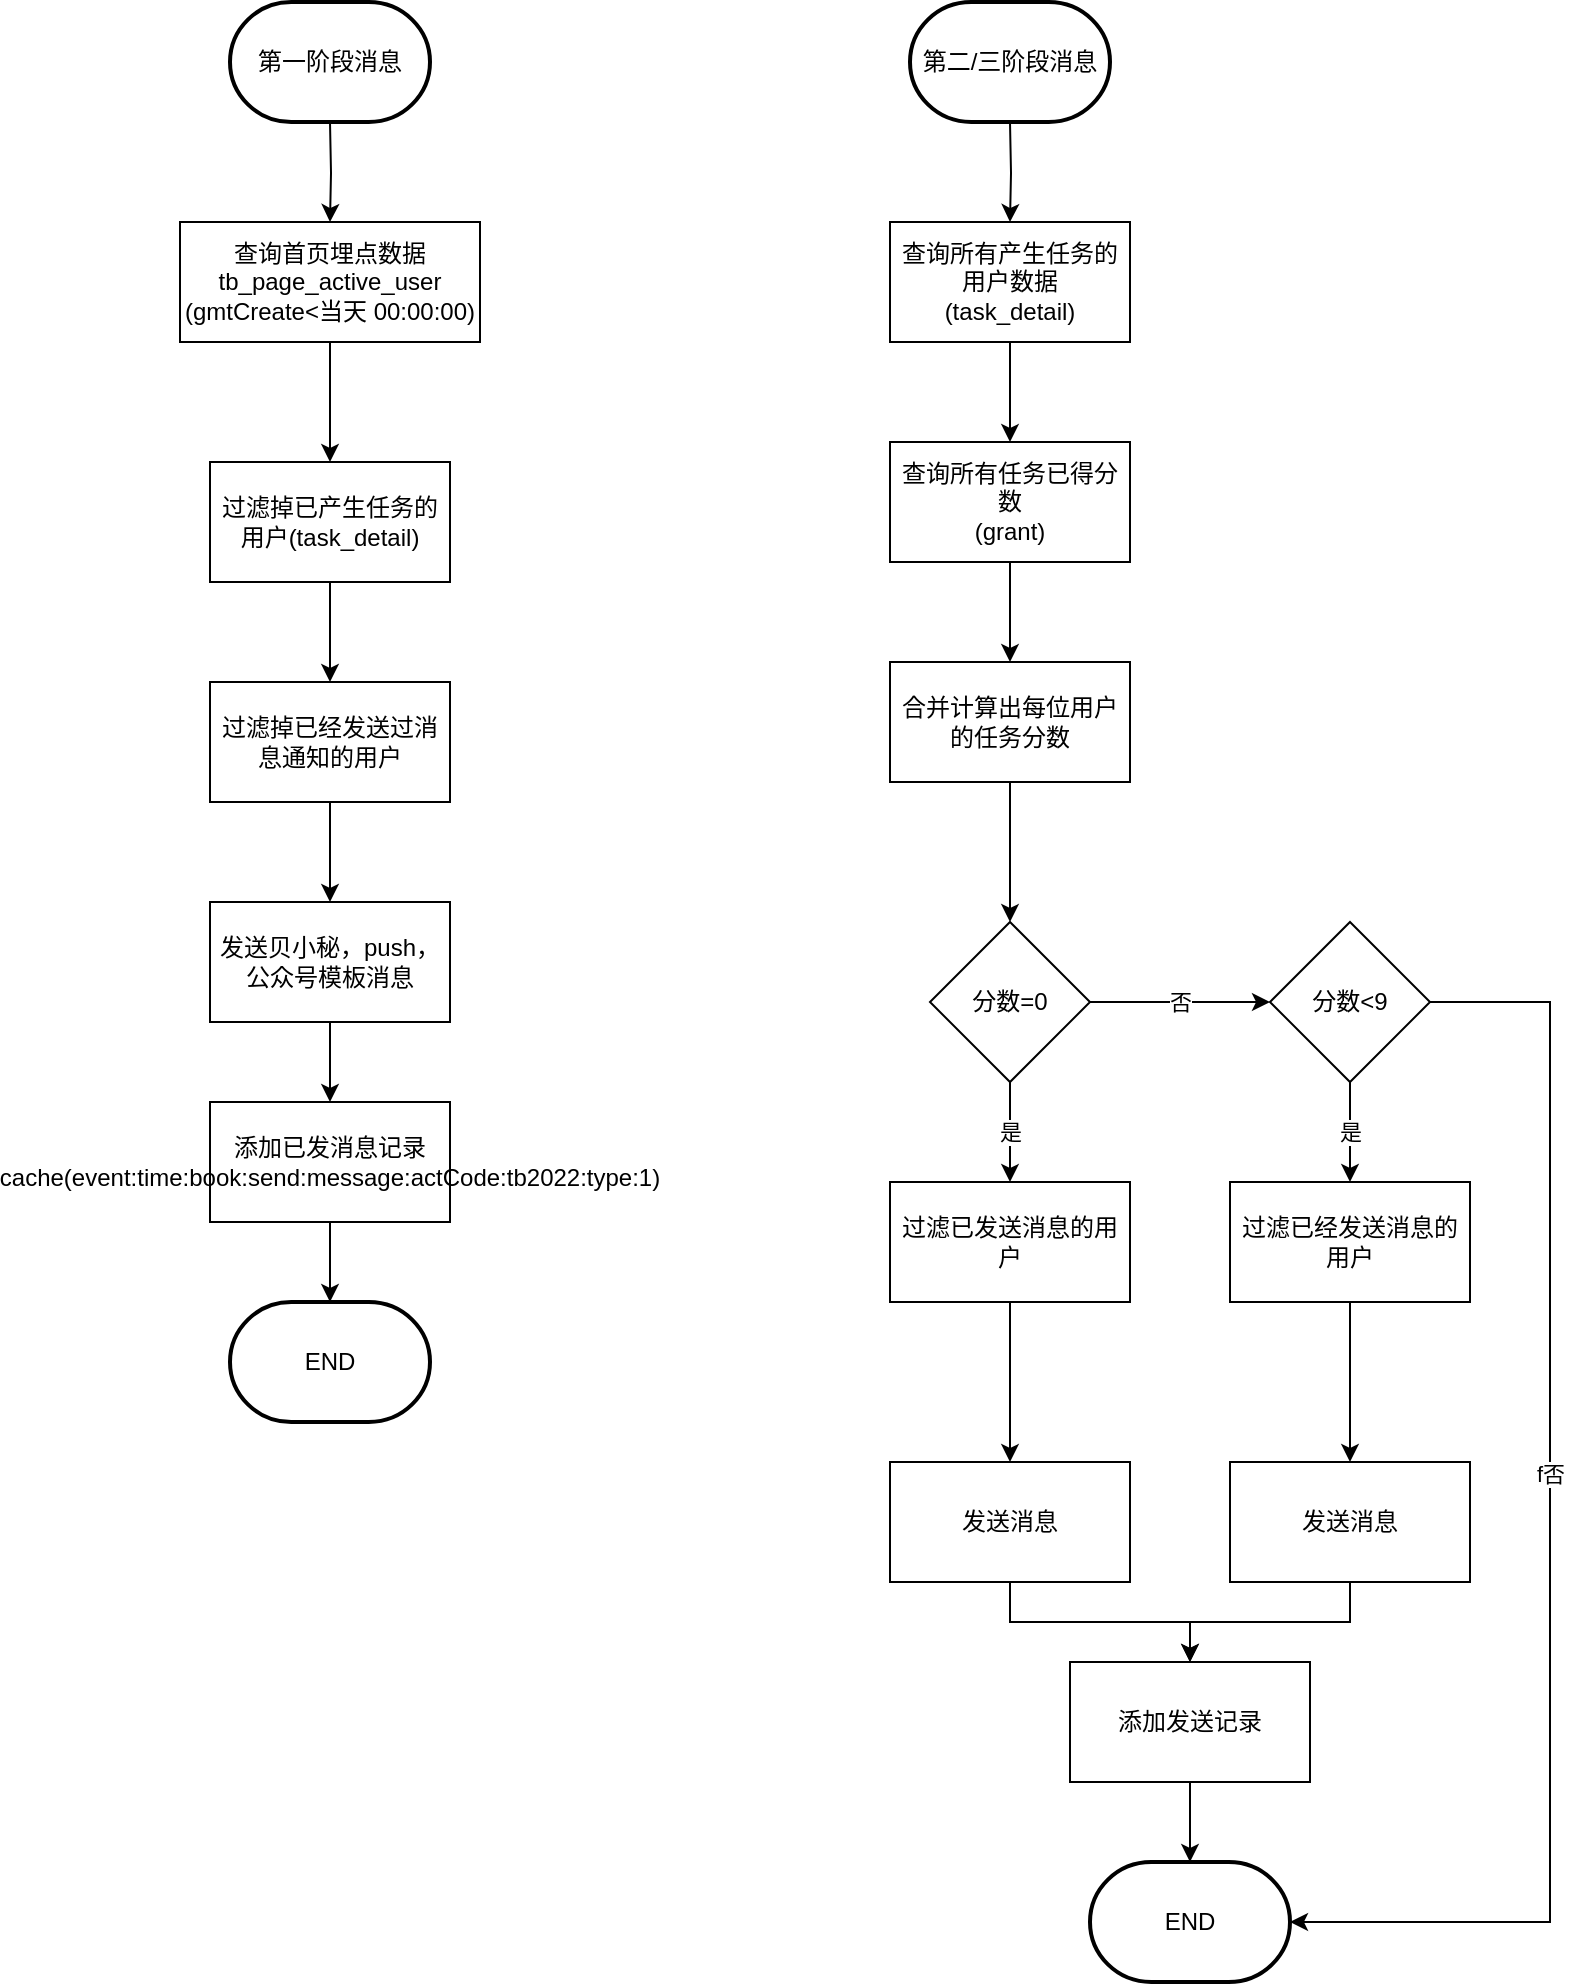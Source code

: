 <mxfile version="20.8.20" type="github"><diagram name="第 1 页" id="KysIJ6BMwOQy8PrzUjef"><mxGraphModel dx="1050" dy="541" grid="1" gridSize="10" guides="1" tooltips="1" connect="1" arrows="1" fold="1" page="1" pageScale="1" pageWidth="3300" pageHeight="4681" math="0" shadow="0"><root><mxCell id="0"/><mxCell id="1" parent="0"/><mxCell id="9iYqqixDo-sKYFF2sB4v-3" value="" style="edgeStyle=orthogonalEdgeStyle;rounded=0;orthogonalLoop=1;jettySize=auto;html=1;" edge="1" parent="1" target="9iYqqixDo-sKYFF2sB4v-2"><mxGeometry relative="1" as="geometry"><mxPoint x="270" y="180" as="sourcePoint"/></mxGeometry></mxCell><mxCell id="9iYqqixDo-sKYFF2sB4v-5" value="" style="edgeStyle=orthogonalEdgeStyle;rounded=0;orthogonalLoop=1;jettySize=auto;html=1;" edge="1" parent="1" source="9iYqqixDo-sKYFF2sB4v-2" target="9iYqqixDo-sKYFF2sB4v-4"><mxGeometry relative="1" as="geometry"/></mxCell><mxCell id="9iYqqixDo-sKYFF2sB4v-2" value="查询首页埋点数据&lt;br&gt;&lt;div&gt;tb_page_active_user&lt;/div&gt;&lt;div&gt;(gmtCreate&amp;lt;当天 00:00:00)&lt;/div&gt;" style="whiteSpace=wrap;html=1;rounded=0;" vertex="1" parent="1"><mxGeometry x="195" y="230" width="150" height="60" as="geometry"/></mxCell><mxCell id="9iYqqixDo-sKYFF2sB4v-7" value="" style="edgeStyle=orthogonalEdgeStyle;rounded=0;orthogonalLoop=1;jettySize=auto;html=1;" edge="1" parent="1" source="9iYqqixDo-sKYFF2sB4v-4" target="9iYqqixDo-sKYFF2sB4v-6"><mxGeometry relative="1" as="geometry"/></mxCell><mxCell id="9iYqqixDo-sKYFF2sB4v-4" value="过滤掉已产生任务的用户(task_detail&lt;span style=&quot;background-color: initial;&quot;&gt;)&lt;/span&gt;" style="whiteSpace=wrap;html=1;rounded=0;" vertex="1" parent="1"><mxGeometry x="210" y="350" width="120" height="60" as="geometry"/></mxCell><mxCell id="9iYqqixDo-sKYFF2sB4v-9" value="" style="edgeStyle=orthogonalEdgeStyle;rounded=0;orthogonalLoop=1;jettySize=auto;html=1;" edge="1" parent="1" source="9iYqqixDo-sKYFF2sB4v-6" target="9iYqqixDo-sKYFF2sB4v-8"><mxGeometry relative="1" as="geometry"/></mxCell><mxCell id="9iYqqixDo-sKYFF2sB4v-6" value="过滤掉已经发送过消息通知的用户" style="whiteSpace=wrap;html=1;rounded=0;" vertex="1" parent="1"><mxGeometry x="210" y="460" width="120" height="60" as="geometry"/></mxCell><mxCell id="9iYqqixDo-sKYFF2sB4v-11" value="" style="edgeStyle=orthogonalEdgeStyle;rounded=0;orthogonalLoop=1;jettySize=auto;html=1;" edge="1" parent="1" source="9iYqqixDo-sKYFF2sB4v-8" target="9iYqqixDo-sKYFF2sB4v-10"><mxGeometry relative="1" as="geometry"/></mxCell><mxCell id="9iYqqixDo-sKYFF2sB4v-8" value="发送贝小秘，push，公众号模板消息" style="whiteSpace=wrap;html=1;rounded=0;" vertex="1" parent="1"><mxGeometry x="210" y="570" width="120" height="60" as="geometry"/></mxCell><mxCell id="9iYqqixDo-sKYFF2sB4v-40" value="" style="edgeStyle=orthogonalEdgeStyle;rounded=0;orthogonalLoop=1;jettySize=auto;html=1;" edge="1" parent="1" source="9iYqqixDo-sKYFF2sB4v-10" target="9iYqqixDo-sKYFF2sB4v-39"><mxGeometry relative="1" as="geometry"/></mxCell><mxCell id="9iYqqixDo-sKYFF2sB4v-10" value="添加已发消息记录&lt;br&gt;cache(event:time:book:send:message:actCode:tb2022:type:1&lt;span style=&quot;background-color: initial;&quot;&gt;)&lt;/span&gt;" style="whiteSpace=wrap;html=1;rounded=0;" vertex="1" parent="1"><mxGeometry x="210" y="670" width="120" height="60" as="geometry"/></mxCell><mxCell id="9iYqqixDo-sKYFF2sB4v-14" value="" style="edgeStyle=orthogonalEdgeStyle;rounded=0;orthogonalLoop=1;jettySize=auto;html=1;" edge="1" parent="1" target="9iYqqixDo-sKYFF2sB4v-13"><mxGeometry relative="1" as="geometry"><mxPoint x="610" y="180" as="sourcePoint"/></mxGeometry></mxCell><mxCell id="9iYqqixDo-sKYFF2sB4v-16" value="" style="edgeStyle=orthogonalEdgeStyle;rounded=0;orthogonalLoop=1;jettySize=auto;html=1;" edge="1" parent="1" source="9iYqqixDo-sKYFF2sB4v-13" target="9iYqqixDo-sKYFF2sB4v-15"><mxGeometry relative="1" as="geometry"/></mxCell><mxCell id="9iYqqixDo-sKYFF2sB4v-13" value="查询所有产生任务的用户数据&lt;br&gt;(task_detail)" style="whiteSpace=wrap;html=1;rounded=0;" vertex="1" parent="1"><mxGeometry x="550" y="230" width="120" height="60" as="geometry"/></mxCell><mxCell id="9iYqqixDo-sKYFF2sB4v-18" value="" style="edgeStyle=orthogonalEdgeStyle;rounded=0;orthogonalLoop=1;jettySize=auto;html=1;" edge="1" parent="1" source="9iYqqixDo-sKYFF2sB4v-15" target="9iYqqixDo-sKYFF2sB4v-17"><mxGeometry relative="1" as="geometry"/></mxCell><mxCell id="9iYqqixDo-sKYFF2sB4v-15" value="查询所有任务已得分数&lt;br&gt;(grant)" style="whiteSpace=wrap;html=1;rounded=0;" vertex="1" parent="1"><mxGeometry x="550" y="340" width="120" height="60" as="geometry"/></mxCell><mxCell id="9iYqqixDo-sKYFF2sB4v-20" value="" style="edgeStyle=orthogonalEdgeStyle;rounded=0;orthogonalLoop=1;jettySize=auto;html=1;" edge="1" parent="1" source="9iYqqixDo-sKYFF2sB4v-17" target="9iYqqixDo-sKYFF2sB4v-19"><mxGeometry relative="1" as="geometry"/></mxCell><mxCell id="9iYqqixDo-sKYFF2sB4v-17" value="合并计算出每位用户的任务分数" style="whiteSpace=wrap;html=1;rounded=0;" vertex="1" parent="1"><mxGeometry x="550" y="450" width="120" height="60" as="geometry"/></mxCell><mxCell id="9iYqqixDo-sKYFF2sB4v-22" value="是" style="edgeStyle=orthogonalEdgeStyle;rounded=0;orthogonalLoop=1;jettySize=auto;html=1;" edge="1" parent="1" source="9iYqqixDo-sKYFF2sB4v-19" target="9iYqqixDo-sKYFF2sB4v-21"><mxGeometry relative="1" as="geometry"><Array as="points"><mxPoint x="610" y="680"/><mxPoint x="610" y="680"/></Array></mxGeometry></mxCell><mxCell id="9iYqqixDo-sKYFF2sB4v-27" value="否" style="edgeStyle=orthogonalEdgeStyle;rounded=0;orthogonalLoop=1;jettySize=auto;html=1;" edge="1" parent="1" source="9iYqqixDo-sKYFF2sB4v-19" target="9iYqqixDo-sKYFF2sB4v-26"><mxGeometry relative="1" as="geometry"/></mxCell><mxCell id="9iYqqixDo-sKYFF2sB4v-19" value="分数=0" style="rhombus;whiteSpace=wrap;html=1;rounded=0;" vertex="1" parent="1"><mxGeometry x="570" y="580" width="80" height="80" as="geometry"/></mxCell><mxCell id="9iYqqixDo-sKYFF2sB4v-34" value="" style="edgeStyle=orthogonalEdgeStyle;rounded=0;orthogonalLoop=1;jettySize=auto;html=1;" edge="1" parent="1" source="9iYqqixDo-sKYFF2sB4v-21" target="9iYqqixDo-sKYFF2sB4v-33"><mxGeometry relative="1" as="geometry"/></mxCell><mxCell id="9iYqqixDo-sKYFF2sB4v-21" value="过滤已发送消息的用户" style="whiteSpace=wrap;html=1;rounded=0;" vertex="1" parent="1"><mxGeometry x="550" y="710" width="120" height="60" as="geometry"/></mxCell><mxCell id="9iYqqixDo-sKYFF2sB4v-29" value="是" style="edgeStyle=orthogonalEdgeStyle;rounded=0;orthogonalLoop=1;jettySize=auto;html=1;" edge="1" parent="1" source="9iYqqixDo-sKYFF2sB4v-26" target="9iYqqixDo-sKYFF2sB4v-28"><mxGeometry relative="1" as="geometry"/></mxCell><mxCell id="9iYqqixDo-sKYFF2sB4v-31" value="f否" style="edgeStyle=orthogonalEdgeStyle;rounded=0;orthogonalLoop=1;jettySize=auto;html=1;entryX=1;entryY=0.5;entryDx=0;entryDy=0;entryPerimeter=0;" edge="1" parent="1" source="9iYqqixDo-sKYFF2sB4v-26" target="9iYqqixDo-sKYFF2sB4v-41"><mxGeometry x="-0.091" relative="1" as="geometry"><mxPoint x="950" y="710" as="targetPoint"/><Array as="points"><mxPoint x="880" y="620"/><mxPoint x="880" y="1080"/></Array><mxPoint as="offset"/></mxGeometry></mxCell><mxCell id="9iYqqixDo-sKYFF2sB4v-26" value="分数&amp;lt;9" style="rhombus;whiteSpace=wrap;html=1;rounded=0;" vertex="1" parent="1"><mxGeometry x="740" y="580" width="80" height="80" as="geometry"/></mxCell><mxCell id="9iYqqixDo-sKYFF2sB4v-36" value="" style="edgeStyle=orthogonalEdgeStyle;rounded=0;orthogonalLoop=1;jettySize=auto;html=1;" edge="1" parent="1" source="9iYqqixDo-sKYFF2sB4v-28" target="9iYqqixDo-sKYFF2sB4v-35"><mxGeometry relative="1" as="geometry"/></mxCell><mxCell id="9iYqqixDo-sKYFF2sB4v-28" value="过滤已经发送消息的用户" style="whiteSpace=wrap;html=1;rounded=0;" vertex="1" parent="1"><mxGeometry x="720" y="710" width="120" height="60" as="geometry"/></mxCell><mxCell id="9iYqqixDo-sKYFF2sB4v-43" value="" style="edgeStyle=orthogonalEdgeStyle;rounded=0;orthogonalLoop=1;jettySize=auto;html=1;" edge="1" parent="1" source="9iYqqixDo-sKYFF2sB4v-33" target="9iYqqixDo-sKYFF2sB4v-42"><mxGeometry relative="1" as="geometry"/></mxCell><mxCell id="9iYqqixDo-sKYFF2sB4v-33" value="发送消息" style="whiteSpace=wrap;html=1;rounded=0;" vertex="1" parent="1"><mxGeometry x="550" y="850" width="120" height="60" as="geometry"/></mxCell><mxCell id="9iYqqixDo-sKYFF2sB4v-44" value="" style="edgeStyle=orthogonalEdgeStyle;rounded=0;orthogonalLoop=1;jettySize=auto;html=1;" edge="1" parent="1" source="9iYqqixDo-sKYFF2sB4v-35" target="9iYqqixDo-sKYFF2sB4v-42"><mxGeometry relative="1" as="geometry"/></mxCell><mxCell id="9iYqqixDo-sKYFF2sB4v-35" value="发送消息" style="whiteSpace=wrap;html=1;rounded=0;" vertex="1" parent="1"><mxGeometry x="720" y="850" width="120" height="60" as="geometry"/></mxCell><mxCell id="9iYqqixDo-sKYFF2sB4v-37" value="第一阶段消息" style="strokeWidth=2;html=1;shape=mxgraph.flowchart.terminator;whiteSpace=wrap;" vertex="1" parent="1"><mxGeometry x="220" y="120" width="100" height="60" as="geometry"/></mxCell><mxCell id="9iYqqixDo-sKYFF2sB4v-38" value="第二/三阶段消息" style="strokeWidth=2;html=1;shape=mxgraph.flowchart.terminator;whiteSpace=wrap;" vertex="1" parent="1"><mxGeometry x="560" y="120" width="100" height="60" as="geometry"/></mxCell><mxCell id="9iYqqixDo-sKYFF2sB4v-39" value="END" style="strokeWidth=2;html=1;shape=mxgraph.flowchart.terminator;whiteSpace=wrap;" vertex="1" parent="1"><mxGeometry x="220" y="770" width="100" height="60" as="geometry"/></mxCell><mxCell id="9iYqqixDo-sKYFF2sB4v-41" value="END" style="strokeWidth=2;html=1;shape=mxgraph.flowchart.terminator;whiteSpace=wrap;" vertex="1" parent="1"><mxGeometry x="650" y="1050" width="100" height="60" as="geometry"/></mxCell><mxCell id="9iYqqixDo-sKYFF2sB4v-45" value="" style="edgeStyle=orthogonalEdgeStyle;rounded=0;orthogonalLoop=1;jettySize=auto;html=1;" edge="1" parent="1" source="9iYqqixDo-sKYFF2sB4v-42" target="9iYqqixDo-sKYFF2sB4v-41"><mxGeometry relative="1" as="geometry"/></mxCell><mxCell id="9iYqqixDo-sKYFF2sB4v-42" value="添加发送记录" style="whiteSpace=wrap;html=1;rounded=0;" vertex="1" parent="1"><mxGeometry x="640" y="950" width="120" height="60" as="geometry"/></mxCell></root></mxGraphModel></diagram></mxfile>